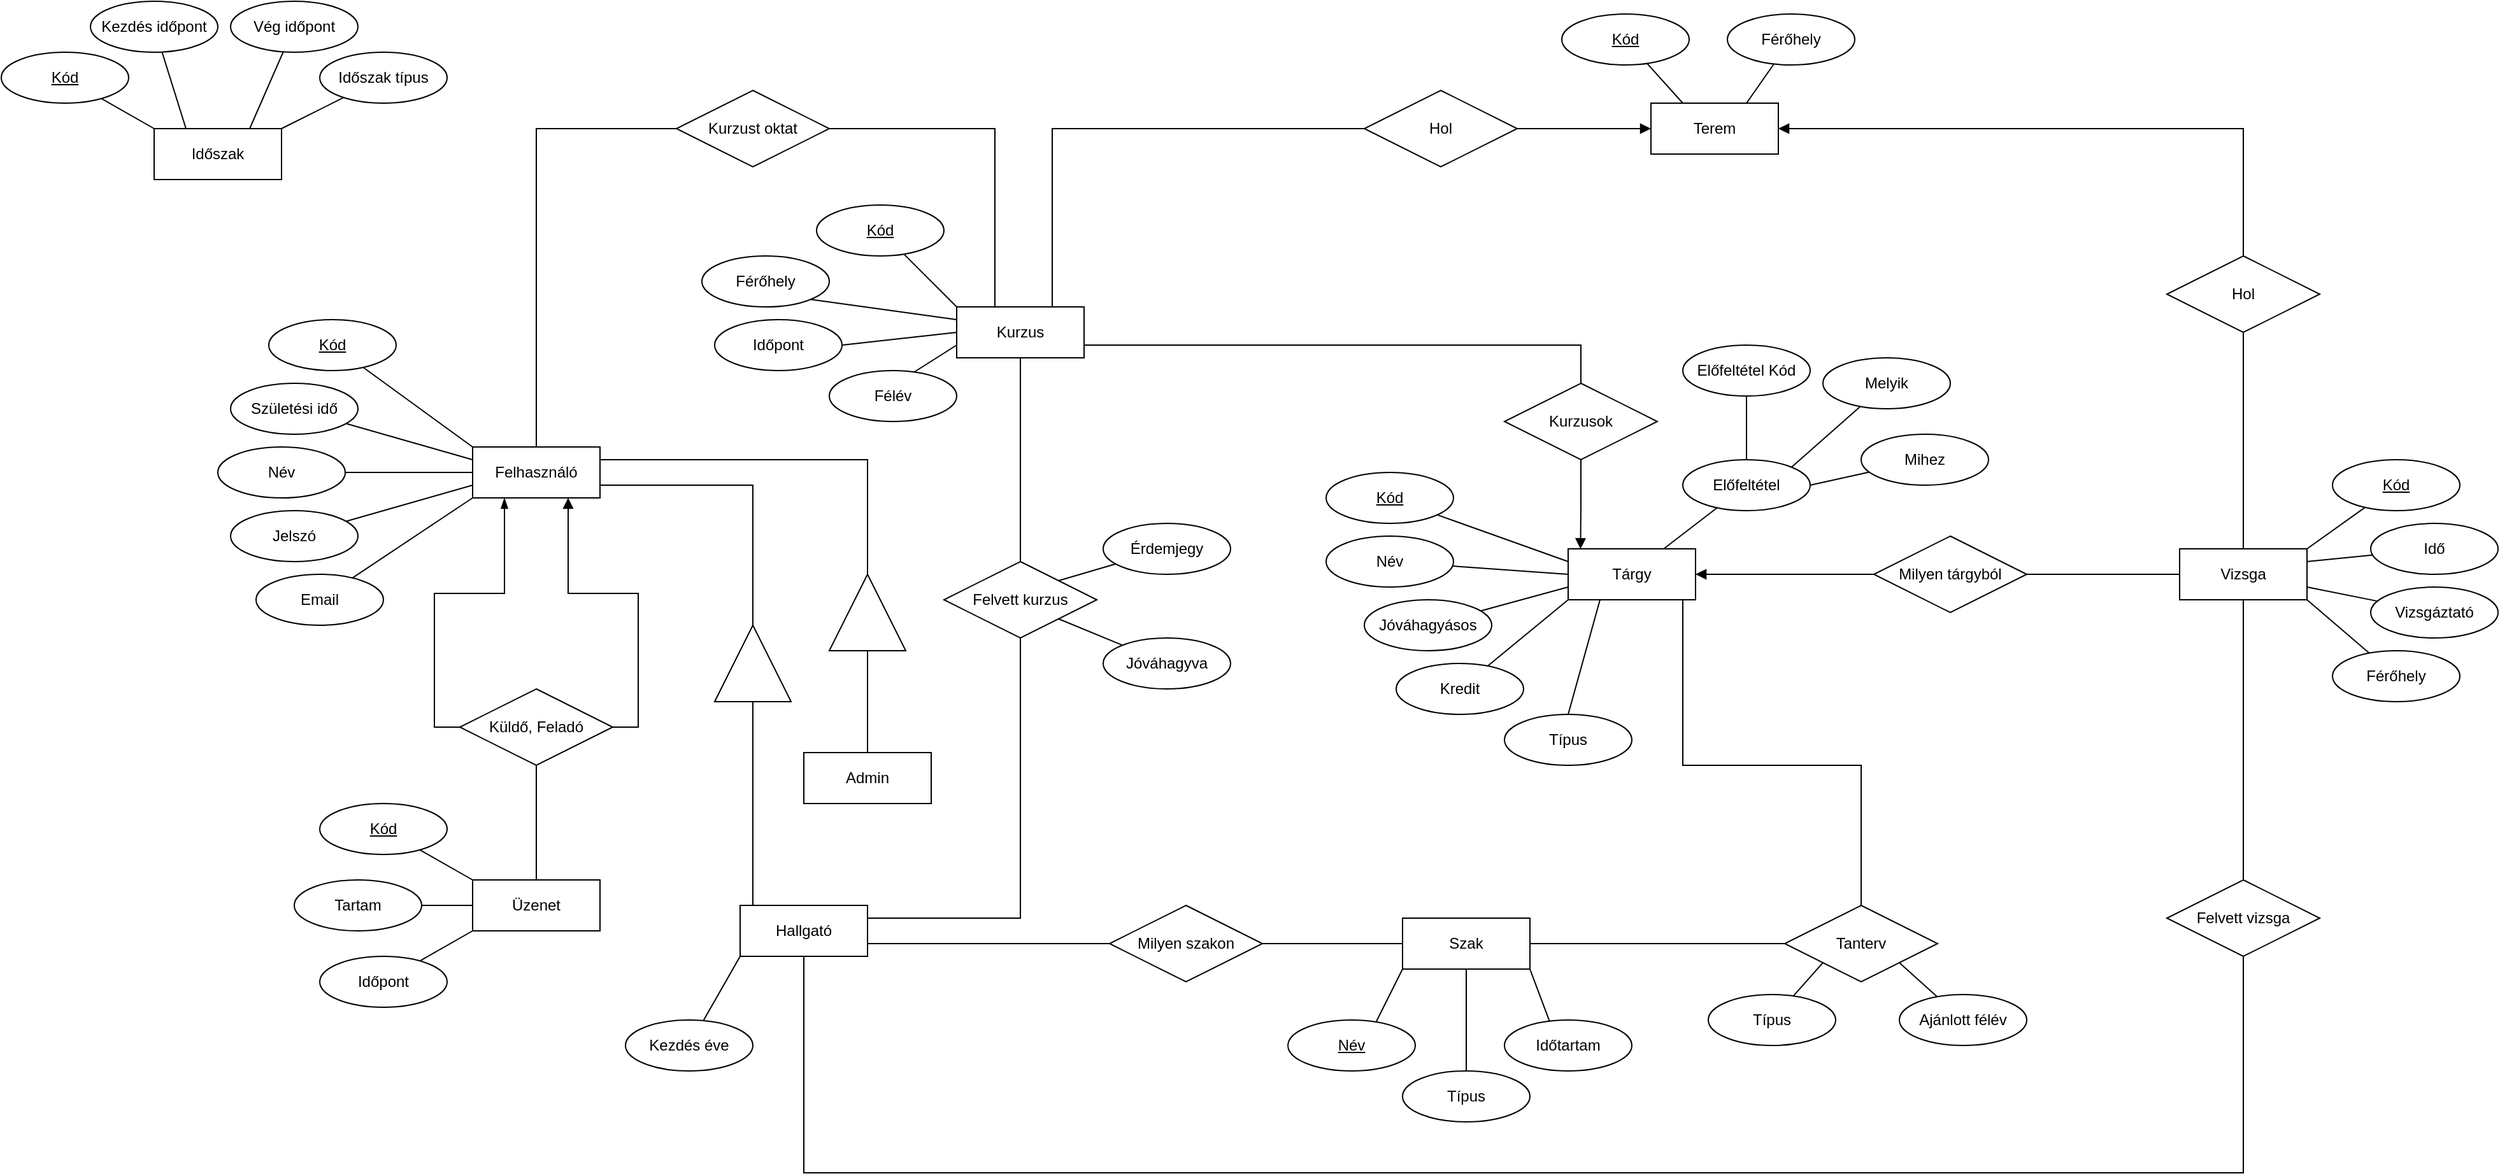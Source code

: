 <mxfile version="24.0.1" type="device">
  <diagram id="R2lEEEUBdFMjLlhIrx00" name="Page-1">
    <mxGraphModel dx="2435" dy="-132" grid="1" gridSize="10" guides="1" tooltips="1" connect="1" arrows="1" fold="1" page="1" pageScale="1" pageWidth="850" pageHeight="1100" math="0" shadow="0" extFonts="Permanent Marker^https://fonts.googleapis.com/css?family=Permanent+Marker">
      <root>
        <mxCell id="0" />
        <mxCell id="1" parent="0" />
        <mxCell id="ymtsDFFoy1cgHrSzAJ-t-155" value="Felhasználó" style="whiteSpace=wrap;html=1;align=center;strokeColor=default;verticalAlign=middle;fontFamily=Helvetica;fontSize=12;fontColor=default;fillColor=default;" parent="1" vertex="1">
          <mxGeometry x="510" y="1540" width="100" height="40" as="geometry" />
        </mxCell>
        <mxCell id="ymtsDFFoy1cgHrSzAJ-t-156" style="rounded=0;orthogonalLoop=1;jettySize=auto;html=1;entryX=0;entryY=0.25;entryDx=0;entryDy=0;fontFamily=Helvetica;fontSize=12;fontColor=default;endArrow=none;endFill=0;" parent="1" source="ymtsDFFoy1cgHrSzAJ-t-157" target="ymtsDFFoy1cgHrSzAJ-t-155" edge="1">
          <mxGeometry relative="1" as="geometry" />
        </mxCell>
        <mxCell id="ymtsDFFoy1cgHrSzAJ-t-157" value="Születési idő" style="ellipse;whiteSpace=wrap;html=1;align=center;strokeColor=default;verticalAlign=middle;fontFamily=Helvetica;fontSize=12;fontColor=default;fillColor=default;" parent="1" vertex="1">
          <mxGeometry x="320" y="1490" width="100" height="40" as="geometry" />
        </mxCell>
        <mxCell id="ymtsDFFoy1cgHrSzAJ-t-162" style="rounded=0;orthogonalLoop=1;jettySize=auto;html=1;entryX=0;entryY=0.5;entryDx=0;entryDy=0;fontFamily=Helvetica;fontSize=12;fontColor=default;endArrow=none;endFill=0;" parent="1" source="ymtsDFFoy1cgHrSzAJ-t-163" target="ymtsDFFoy1cgHrSzAJ-t-155" edge="1">
          <mxGeometry relative="1" as="geometry" />
        </mxCell>
        <mxCell id="ymtsDFFoy1cgHrSzAJ-t-163" value="&lt;div&gt;Név&lt;/div&gt;" style="ellipse;whiteSpace=wrap;html=1;align=center;strokeColor=default;verticalAlign=middle;fontFamily=Helvetica;fontSize=12;fontColor=default;fillColor=default;" parent="1" vertex="1">
          <mxGeometry x="310" y="1540" width="100" height="40" as="geometry" />
        </mxCell>
        <mxCell id="ymtsDFFoy1cgHrSzAJ-t-164" style="rounded=0;orthogonalLoop=1;jettySize=auto;html=1;entryX=0;entryY=0.75;entryDx=0;entryDy=0;fontFamily=Helvetica;fontSize=12;fontColor=default;endArrow=none;endFill=0;" parent="1" source="ymtsDFFoy1cgHrSzAJ-t-165" target="ymtsDFFoy1cgHrSzAJ-t-155" edge="1">
          <mxGeometry relative="1" as="geometry" />
        </mxCell>
        <mxCell id="ymtsDFFoy1cgHrSzAJ-t-165" value="Jelszó" style="ellipse;whiteSpace=wrap;html=1;align=center;strokeColor=default;verticalAlign=middle;fontFamily=Helvetica;fontSize=12;fontColor=default;fillColor=default;" parent="1" vertex="1">
          <mxGeometry x="320" y="1590" width="100" height="40" as="geometry" />
        </mxCell>
        <mxCell id="ymtsDFFoy1cgHrSzAJ-t-166" style="rounded=0;orthogonalLoop=1;jettySize=auto;html=1;entryX=0;entryY=1;entryDx=0;entryDy=0;fontFamily=Helvetica;fontSize=12;fontColor=default;endArrow=none;endFill=0;" parent="1" source="ymtsDFFoy1cgHrSzAJ-t-167" target="ymtsDFFoy1cgHrSzAJ-t-155" edge="1">
          <mxGeometry relative="1" as="geometry" />
        </mxCell>
        <mxCell id="ymtsDFFoy1cgHrSzAJ-t-167" value="Email" style="ellipse;whiteSpace=wrap;html=1;align=center;strokeColor=default;verticalAlign=middle;fontFamily=Helvetica;fontSize=12;fontColor=default;fillColor=default;" parent="1" vertex="1">
          <mxGeometry x="340" y="1640" width="100" height="40" as="geometry" />
        </mxCell>
        <mxCell id="ymtsDFFoy1cgHrSzAJ-t-168" style="rounded=0;orthogonalLoop=1;jettySize=auto;html=1;entryX=0;entryY=0;entryDx=0;entryDy=0;fontFamily=Helvetica;fontSize=12;fontColor=default;endArrow=none;endFill=0;" parent="1" source="ymtsDFFoy1cgHrSzAJ-t-169" target="ymtsDFFoy1cgHrSzAJ-t-155" edge="1">
          <mxGeometry relative="1" as="geometry" />
        </mxCell>
        <mxCell id="ymtsDFFoy1cgHrSzAJ-t-169" value="Kód" style="ellipse;whiteSpace=wrap;html=1;align=center;fontStyle=4;strokeColor=default;verticalAlign=middle;fontFamily=Helvetica;fontSize=12;fontColor=default;fillColor=default;" parent="1" vertex="1">
          <mxGeometry x="350" y="1440" width="100" height="40" as="geometry" />
        </mxCell>
        <mxCell id="ymtsDFFoy1cgHrSzAJ-t-173" style="edgeStyle=orthogonalEdgeStyle;rounded=0;orthogonalLoop=1;jettySize=auto;html=1;entryX=0.5;entryY=1;entryDx=0;entryDy=0;fontFamily=Helvetica;fontSize=12;fontColor=default;exitX=1;exitY=0.25;exitDx=0;exitDy=0;endArrow=none;endFill=0;" parent="1" source="ymtsDFFoy1cgHrSzAJ-t-174" target="yA5O6WEM55twFTHgfPoU-2" edge="1">
          <mxGeometry relative="1" as="geometry">
            <Array as="points">
              <mxPoint x="940" y="1910" />
            </Array>
            <mxPoint x="900" y="1750.0" as="targetPoint" />
          </mxGeometry>
        </mxCell>
        <mxCell id="ymtsDFFoy1cgHrSzAJ-t-174" value="Hallgató" style="whiteSpace=wrap;html=1;align=center;strokeColor=default;verticalAlign=middle;fontFamily=Helvetica;fontSize=12;fontColor=default;fillColor=default;" parent="1" vertex="1">
          <mxGeometry x="720" y="1900" width="100" height="40" as="geometry" />
        </mxCell>
        <mxCell id="ymtsDFFoy1cgHrSzAJ-t-175" style="edgeStyle=orthogonalEdgeStyle;rounded=0;orthogonalLoop=1;jettySize=auto;html=1;fontFamily=Helvetica;fontSize=12;fontColor=default;endArrow=none;endFill=0;entryX=0.25;entryY=0;entryDx=0;entryDy=0;" parent="1" source="ymtsDFFoy1cgHrSzAJ-t-177" target="ymtsDFFoy1cgHrSzAJ-t-174" edge="1">
          <mxGeometry relative="1" as="geometry">
            <Array as="points">
              <mxPoint x="730" y="1900" />
            </Array>
          </mxGeometry>
        </mxCell>
        <mxCell id="ymtsDFFoy1cgHrSzAJ-t-176" style="edgeStyle=orthogonalEdgeStyle;rounded=0;orthogonalLoop=1;jettySize=auto;html=1;entryX=1;entryY=0.75;entryDx=0;entryDy=0;fontFamily=Helvetica;fontSize=12;fontColor=default;endArrow=none;endFill=0;exitX=1;exitY=0.5;exitDx=0;exitDy=0;" parent="1" source="ymtsDFFoy1cgHrSzAJ-t-177" target="ymtsDFFoy1cgHrSzAJ-t-155" edge="1">
          <mxGeometry relative="1" as="geometry">
            <Array as="points">
              <mxPoint x="730" y="1570" />
            </Array>
          </mxGeometry>
        </mxCell>
        <mxCell id="ymtsDFFoy1cgHrSzAJ-t-177" value="" style="triangle;whiteSpace=wrap;html=1;strokeColor=default;align=center;verticalAlign=middle;fontFamily=Helvetica;fontSize=12;fontColor=default;fillColor=default;rotation=-90;" parent="1" vertex="1">
          <mxGeometry x="700" y="1680" width="60" height="60" as="geometry" />
        </mxCell>
        <mxCell id="ymtsDFFoy1cgHrSzAJ-t-178" style="rounded=0;orthogonalLoop=1;jettySize=auto;html=1;entryX=0;entryY=1;entryDx=0;entryDy=0;fontFamily=Helvetica;fontSize=12;fontColor=default;endArrow=none;endFill=0;" parent="1" source="ymtsDFFoy1cgHrSzAJ-t-179" target="ymtsDFFoy1cgHrSzAJ-t-174" edge="1">
          <mxGeometry relative="1" as="geometry" />
        </mxCell>
        <mxCell id="ymtsDFFoy1cgHrSzAJ-t-179" value="Kezdés éve" style="ellipse;whiteSpace=wrap;html=1;align=center;strokeColor=default;verticalAlign=middle;fontFamily=Helvetica;fontSize=12;fontColor=default;fillColor=default;" parent="1" vertex="1">
          <mxGeometry x="630" y="1990" width="100" height="40" as="geometry" />
        </mxCell>
        <mxCell id="ymtsDFFoy1cgHrSzAJ-t-180" style="edgeStyle=orthogonalEdgeStyle;rounded=0;orthogonalLoop=1;jettySize=auto;html=1;entryX=1;entryY=0.5;entryDx=0;entryDy=0;fontFamily=Helvetica;fontSize=12;fontColor=default;endArrow=none;endFill=0;startArrow=none;startFill=0;" parent="1" source="ymtsDFFoy1cgHrSzAJ-t-181" target="ymtsDFFoy1cgHrSzAJ-t-183" edge="1">
          <mxGeometry relative="1" as="geometry" />
        </mxCell>
        <mxCell id="ymtsDFFoy1cgHrSzAJ-t-181" value="Szak" style="whiteSpace=wrap;html=1;align=center;strokeColor=default;verticalAlign=middle;fontFamily=Helvetica;fontSize=12;fontColor=default;fillColor=default;" parent="1" vertex="1">
          <mxGeometry x="1240" y="1910" width="100" height="40" as="geometry" />
        </mxCell>
        <mxCell id="ymtsDFFoy1cgHrSzAJ-t-182" style="edgeStyle=orthogonalEdgeStyle;rounded=0;orthogonalLoop=1;jettySize=auto;html=1;entryX=1;entryY=0.5;entryDx=0;entryDy=0;fontFamily=Helvetica;fontSize=12;fontColor=default;endArrow=none;endFill=0;" parent="1" source="ymtsDFFoy1cgHrSzAJ-t-183" edge="1">
          <mxGeometry relative="1" as="geometry">
            <mxPoint x="820" y="1930" as="targetPoint" />
          </mxGeometry>
        </mxCell>
        <mxCell id="ymtsDFFoy1cgHrSzAJ-t-183" value="Milyen szakon" style="shape=rhombus;perimeter=rhombusPerimeter;whiteSpace=wrap;html=1;align=center;strokeColor=default;verticalAlign=middle;fontFamily=Helvetica;fontSize=12;fontColor=default;fillColor=default;" parent="1" vertex="1">
          <mxGeometry x="1010" y="1900" width="120" height="60" as="geometry" />
        </mxCell>
        <mxCell id="ymtsDFFoy1cgHrSzAJ-t-184" style="rounded=0;orthogonalLoop=1;jettySize=auto;html=1;entryX=0;entryY=1;entryDx=0;entryDy=0;fontFamily=Helvetica;fontSize=12;fontColor=default;exitX=0.5;exitY=1;exitDx=0;exitDy=0;endArrow=none;endFill=0;" parent="1" source="ymtsDFFoy1cgHrSzAJ-t-189" target="ymtsDFFoy1cgHrSzAJ-t-181" edge="1">
          <mxGeometry relative="1" as="geometry">
            <mxPoint x="1110" y="1970" as="sourcePoint" />
          </mxGeometry>
        </mxCell>
        <mxCell id="ymtsDFFoy1cgHrSzAJ-t-185" style="rounded=0;orthogonalLoop=1;jettySize=auto;html=1;fontFamily=Helvetica;fontSize=12;fontColor=default;endArrow=none;endFill=0;entryX=0.5;entryY=1;entryDx=0;entryDy=0;" parent="1" source="ymtsDFFoy1cgHrSzAJ-t-186" target="ymtsDFFoy1cgHrSzAJ-t-181" edge="1">
          <mxGeometry relative="1" as="geometry">
            <mxPoint x="1200" y="1960" as="targetPoint" />
          </mxGeometry>
        </mxCell>
        <mxCell id="ymtsDFFoy1cgHrSzAJ-t-186" value="Típus" style="ellipse;whiteSpace=wrap;html=1;align=center;strokeColor=default;verticalAlign=middle;fontFamily=Helvetica;fontSize=12;fontColor=default;fillColor=default;" parent="1" vertex="1">
          <mxGeometry x="1240" y="2030" width="100" height="40" as="geometry" />
        </mxCell>
        <mxCell id="ymtsDFFoy1cgHrSzAJ-t-187" style="rounded=0;orthogonalLoop=1;jettySize=auto;html=1;entryX=1;entryY=1;entryDx=0;entryDy=0;fontFamily=Helvetica;fontSize=12;fontColor=default;endArrow=none;endFill=0;exitX=0.5;exitY=1;exitDx=0;exitDy=0;" parent="1" source="ymtsDFFoy1cgHrSzAJ-t-188" target="ymtsDFFoy1cgHrSzAJ-t-181" edge="1">
          <mxGeometry relative="1" as="geometry" />
        </mxCell>
        <mxCell id="ymtsDFFoy1cgHrSzAJ-t-188" value="Időtartam" style="ellipse;whiteSpace=wrap;html=1;align=center;strokeColor=default;verticalAlign=middle;fontFamily=Helvetica;fontSize=12;fontColor=default;fillColor=default;" parent="1" vertex="1">
          <mxGeometry x="1320" y="1990" width="100" height="40" as="geometry" />
        </mxCell>
        <mxCell id="ymtsDFFoy1cgHrSzAJ-t-189" value="Név" style="ellipse;whiteSpace=wrap;html=1;align=center;fontStyle=4;strokeColor=default;verticalAlign=middle;fontFamily=Helvetica;fontSize=12;fontColor=default;fillColor=default;" parent="1" vertex="1">
          <mxGeometry x="1150" y="1990" width="100" height="40" as="geometry" />
        </mxCell>
        <mxCell id="ymtsDFFoy1cgHrSzAJ-t-190" style="edgeStyle=orthogonalEdgeStyle;rounded=0;orthogonalLoop=1;jettySize=auto;html=1;fontFamily=Helvetica;fontSize=12;fontColor=default;endArrow=none;endFill=0;entryX=1;entryY=0.5;entryDx=0;entryDy=0;exitX=0;exitY=0.5;exitDx=0;exitDy=0;" parent="1" source="yA5O6WEM55twFTHgfPoU-16" target="ymtsDFFoy1cgHrSzAJ-t-181" edge="1">
          <mxGeometry relative="1" as="geometry">
            <mxPoint x="1355" y="1920" as="sourcePoint" />
            <mxPoint x="1180" y="1960" as="targetPoint" />
            <Array as="points" />
          </mxGeometry>
        </mxCell>
        <mxCell id="ymtsDFFoy1cgHrSzAJ-t-193" style="rounded=0;orthogonalLoop=1;jettySize=auto;html=1;entryX=1;entryY=1;entryDx=0;entryDy=0;fontFamily=Helvetica;fontSize=12;fontColor=default;endArrow=none;endFill=0;" parent="1" source="ymtsDFFoy1cgHrSzAJ-t-194" target="yA5O6WEM55twFTHgfPoU-16" edge="1">
          <mxGeometry relative="1" as="geometry">
            <mxPoint x="1635" y="1940" as="targetPoint" />
          </mxGeometry>
        </mxCell>
        <mxCell id="ymtsDFFoy1cgHrSzAJ-t-194" value="Ajánlott félév" style="ellipse;whiteSpace=wrap;html=1;align=center;strokeColor=default;verticalAlign=middle;fontFamily=Helvetica;fontSize=12;fontColor=default;fillColor=default;" parent="1" vertex="1">
          <mxGeometry x="1630" y="1970" width="100" height="40" as="geometry" />
        </mxCell>
        <mxCell id="ymtsDFFoy1cgHrSzAJ-t-196" style="rounded=0;orthogonalLoop=1;jettySize=auto;html=1;entryX=0;entryY=1;entryDx=0;entryDy=0;fontFamily=Helvetica;fontSize=12;fontColor=default;endArrow=none;endFill=0;" parent="1" source="ymtsDFFoy1cgHrSzAJ-t-197" target="yA5O6WEM55twFTHgfPoU-16" edge="1">
          <mxGeometry relative="1" as="geometry">
            <mxPoint x="1585" y="1940" as="targetPoint" />
          </mxGeometry>
        </mxCell>
        <mxCell id="ymtsDFFoy1cgHrSzAJ-t-197" value="Típus" style="ellipse;whiteSpace=wrap;html=1;align=center;strokeColor=default;verticalAlign=middle;fontFamily=Helvetica;fontSize=12;fontColor=default;fillColor=default;" parent="1" vertex="1">
          <mxGeometry x="1480" y="1970" width="100" height="40" as="geometry" />
        </mxCell>
        <mxCell id="ymtsDFFoy1cgHrSzAJ-t-198" style="rounded=0;orthogonalLoop=1;jettySize=auto;html=1;entryX=0.5;entryY=0;entryDx=0;entryDy=0;fontFamily=Helvetica;fontSize=12;fontColor=default;edgeStyle=orthogonalEdgeStyle;endArrow=none;endFill=0;" parent="1" target="yA5O6WEM55twFTHgfPoU-16" edge="1">
          <mxGeometry relative="1" as="geometry">
            <mxPoint x="1440" y="1660" as="sourcePoint" />
            <mxPoint x="1550" y="1790" as="targetPoint" />
            <Array as="points">
              <mxPoint x="1460" y="1660" />
              <mxPoint x="1460" y="1790" />
              <mxPoint x="1600" y="1790" />
            </Array>
          </mxGeometry>
        </mxCell>
        <mxCell id="ymtsDFFoy1cgHrSzAJ-t-199" value="Tárgy" style="whiteSpace=wrap;html=1;align=center;strokeColor=default;verticalAlign=middle;fontFamily=Helvetica;fontSize=12;fontColor=default;fillColor=default;" parent="1" vertex="1">
          <mxGeometry x="1370" y="1620" width="100" height="40" as="geometry" />
        </mxCell>
        <mxCell id="ymtsDFFoy1cgHrSzAJ-t-200" style="rounded=0;orthogonalLoop=1;jettySize=auto;html=1;entryX=0;entryY=0.25;entryDx=0;entryDy=0;fontFamily=Helvetica;fontSize=12;fontColor=default;endArrow=none;endFill=0;" parent="1" source="ymtsDFFoy1cgHrSzAJ-t-201" target="ymtsDFFoy1cgHrSzAJ-t-199" edge="1">
          <mxGeometry relative="1" as="geometry" />
        </mxCell>
        <mxCell id="ymtsDFFoy1cgHrSzAJ-t-201" value="Kód" style="ellipse;whiteSpace=wrap;html=1;align=center;fontStyle=4;strokeColor=default;verticalAlign=middle;fontFamily=Helvetica;fontSize=12;fontColor=default;fillColor=default;" parent="1" vertex="1">
          <mxGeometry x="1180" y="1560" width="100" height="40" as="geometry" />
        </mxCell>
        <mxCell id="ymtsDFFoy1cgHrSzAJ-t-202" style="rounded=0;orthogonalLoop=1;jettySize=auto;html=1;entryX=0;entryY=0.5;entryDx=0;entryDy=0;fontFamily=Helvetica;fontSize=12;fontColor=default;endArrow=none;endFill=0;" parent="1" source="ymtsDFFoy1cgHrSzAJ-t-203" target="ymtsDFFoy1cgHrSzAJ-t-199" edge="1">
          <mxGeometry relative="1" as="geometry" />
        </mxCell>
        <mxCell id="ymtsDFFoy1cgHrSzAJ-t-203" value="Név" style="ellipse;whiteSpace=wrap;html=1;align=center;strokeColor=default;verticalAlign=middle;fontFamily=Helvetica;fontSize=12;fontColor=default;fillColor=default;" parent="1" vertex="1">
          <mxGeometry x="1180" y="1610" width="100" height="40" as="geometry" />
        </mxCell>
        <mxCell id="ymtsDFFoy1cgHrSzAJ-t-204" style="rounded=0;orthogonalLoop=1;jettySize=auto;html=1;entryX=0;entryY=0.75;entryDx=0;entryDy=0;fontFamily=Helvetica;fontSize=12;fontColor=default;endArrow=none;endFill=0;" parent="1" source="ymtsDFFoy1cgHrSzAJ-t-205" target="ymtsDFFoy1cgHrSzAJ-t-199" edge="1">
          <mxGeometry relative="1" as="geometry" />
        </mxCell>
        <mxCell id="ymtsDFFoy1cgHrSzAJ-t-205" value="Jóváhagyásos" style="ellipse;whiteSpace=wrap;html=1;align=center;strokeColor=default;verticalAlign=middle;fontFamily=Helvetica;fontSize=12;fontColor=default;fillColor=default;" parent="1" vertex="1">
          <mxGeometry x="1210" y="1660" width="100" height="40" as="geometry" />
        </mxCell>
        <mxCell id="ymtsDFFoy1cgHrSzAJ-t-206" style="rounded=0;orthogonalLoop=1;jettySize=auto;html=1;entryX=0;entryY=1;entryDx=0;entryDy=0;fontFamily=Helvetica;fontSize=12;fontColor=default;endArrow=none;endFill=0;" parent="1" source="ymtsDFFoy1cgHrSzAJ-t-207" target="ymtsDFFoy1cgHrSzAJ-t-199" edge="1">
          <mxGeometry relative="1" as="geometry" />
        </mxCell>
        <mxCell id="ymtsDFFoy1cgHrSzAJ-t-207" value="Kredit" style="ellipse;whiteSpace=wrap;html=1;align=center;strokeColor=default;verticalAlign=middle;fontFamily=Helvetica;fontSize=12;fontColor=default;fillColor=default;" parent="1" vertex="1">
          <mxGeometry x="1235" y="1710" width="100" height="40" as="geometry" />
        </mxCell>
        <mxCell id="ymtsDFFoy1cgHrSzAJ-t-208" style="rounded=0;orthogonalLoop=1;jettySize=auto;html=1;entryX=0.25;entryY=1;entryDx=0;entryDy=0;fontFamily=Helvetica;fontSize=12;fontColor=default;endArrow=none;endFill=0;exitX=0.5;exitY=0;exitDx=0;exitDy=0;" parent="1" source="ymtsDFFoy1cgHrSzAJ-t-209" target="ymtsDFFoy1cgHrSzAJ-t-199" edge="1">
          <mxGeometry relative="1" as="geometry" />
        </mxCell>
        <mxCell id="ymtsDFFoy1cgHrSzAJ-t-209" value="Típus" style="ellipse;whiteSpace=wrap;html=1;align=center;strokeColor=default;verticalAlign=middle;fontFamily=Helvetica;fontSize=12;fontColor=default;fillColor=default;" parent="1" vertex="1">
          <mxGeometry x="1320" y="1750" width="100" height="40" as="geometry" />
        </mxCell>
        <mxCell id="ymtsDFFoy1cgHrSzAJ-t-212" value="Kurzus" style="whiteSpace=wrap;html=1;align=center;strokeColor=default;verticalAlign=middle;fontFamily=Helvetica;fontSize=12;fontColor=default;fillColor=default;" parent="1" vertex="1">
          <mxGeometry x="890" y="1430" width="100" height="40" as="geometry" />
        </mxCell>
        <mxCell id="ymtsDFFoy1cgHrSzAJ-t-213" style="rounded=0;orthogonalLoop=1;jettySize=auto;html=1;entryX=0;entryY=0;entryDx=0;entryDy=0;fontFamily=Helvetica;fontSize=12;fontColor=default;endArrow=none;endFill=0;" parent="1" source="ymtsDFFoy1cgHrSzAJ-t-214" target="ymtsDFFoy1cgHrSzAJ-t-212" edge="1">
          <mxGeometry relative="1" as="geometry" />
        </mxCell>
        <mxCell id="ymtsDFFoy1cgHrSzAJ-t-214" value="Kód" style="ellipse;whiteSpace=wrap;html=1;align=center;fontStyle=4;strokeColor=default;verticalAlign=middle;fontFamily=Helvetica;fontSize=12;fontColor=default;fillColor=default;flipV=1;flipH=0;" parent="1" vertex="1">
          <mxGeometry x="780" y="1350" width="100" height="40" as="geometry" />
        </mxCell>
        <mxCell id="ymtsDFFoy1cgHrSzAJ-t-215" style="rounded=0;orthogonalLoop=1;jettySize=auto;html=1;entryX=0;entryY=0.25;entryDx=0;entryDy=0;fontFamily=Helvetica;fontSize=12;fontColor=default;endArrow=none;endFill=0;exitX=1;exitY=1;exitDx=0;exitDy=0;" parent="1" source="ymtsDFFoy1cgHrSzAJ-t-216" target="ymtsDFFoy1cgHrSzAJ-t-212" edge="1">
          <mxGeometry relative="1" as="geometry" />
        </mxCell>
        <mxCell id="ymtsDFFoy1cgHrSzAJ-t-216" value="Férőhely" style="ellipse;whiteSpace=wrap;html=1;align=center;strokeColor=default;verticalAlign=middle;fontFamily=Helvetica;fontSize=12;fontColor=default;fillColor=default;flipV=1;flipH=0;" parent="1" vertex="1">
          <mxGeometry x="690" y="1390" width="100" height="40" as="geometry" />
        </mxCell>
        <mxCell id="ymtsDFFoy1cgHrSzAJ-t-217" style="rounded=0;orthogonalLoop=1;jettySize=auto;html=1;fontFamily=Helvetica;fontSize=12;fontColor=default;endArrow=none;endFill=0;entryX=0;entryY=0.5;entryDx=0;entryDy=0;" parent="1" source="ymtsDFFoy1cgHrSzAJ-t-218" target="ymtsDFFoy1cgHrSzAJ-t-212" edge="1">
          <mxGeometry relative="1" as="geometry">
            <mxPoint x="1080" y="1470" as="targetPoint" />
          </mxGeometry>
        </mxCell>
        <mxCell id="ymtsDFFoy1cgHrSzAJ-t-218" value="Időpont" style="ellipse;whiteSpace=wrap;html=1;align=center;strokeColor=default;verticalAlign=middle;fontFamily=Helvetica;fontSize=12;fontColor=default;fillColor=default;snapToPoint=1;flipV=1;flipH=0;" parent="1" vertex="1">
          <mxGeometry x="700" y="1440" width="100" height="40" as="geometry" />
        </mxCell>
        <mxCell id="ymtsDFFoy1cgHrSzAJ-t-219" style="rounded=0;orthogonalLoop=1;jettySize=auto;html=1;entryX=0;entryY=0.75;entryDx=0;entryDy=0;fontFamily=Helvetica;fontSize=12;fontColor=default;endArrow=none;endFill=0;exitX=0;exitY=1;exitDx=0;exitDy=0;" parent="1" source="ymtsDFFoy1cgHrSzAJ-t-220" target="ymtsDFFoy1cgHrSzAJ-t-212" edge="1">
          <mxGeometry relative="1" as="geometry" />
        </mxCell>
        <mxCell id="ymtsDFFoy1cgHrSzAJ-t-220" value="&lt;div&gt;Félév&lt;/div&gt;" style="ellipse;whiteSpace=wrap;html=1;align=center;strokeColor=default;verticalAlign=middle;fontFamily=Helvetica;fontSize=12;fontColor=default;fillColor=default;flipV=1;flipH=0;" parent="1" vertex="1">
          <mxGeometry x="790" y="1480" width="100" height="40" as="geometry" />
        </mxCell>
        <mxCell id="ymtsDFFoy1cgHrSzAJ-t-223" value="Terem" style="whiteSpace=wrap;html=1;align=center;strokeColor=default;verticalAlign=middle;fontFamily=Helvetica;fontSize=12;fontColor=default;fillColor=default;" parent="1" vertex="1">
          <mxGeometry x="1435" y="1270" width="100" height="40" as="geometry" />
        </mxCell>
        <mxCell id="ymtsDFFoy1cgHrSzAJ-t-224" style="rounded=0;orthogonalLoop=1;jettySize=auto;html=1;entryX=0.25;entryY=0;entryDx=0;entryDy=0;fontFamily=Helvetica;fontSize=12;fontColor=default;endArrow=none;endFill=0;" parent="1" source="ymtsDFFoy1cgHrSzAJ-t-225" target="ymtsDFFoy1cgHrSzAJ-t-223" edge="1">
          <mxGeometry relative="1" as="geometry" />
        </mxCell>
        <mxCell id="ymtsDFFoy1cgHrSzAJ-t-225" value="Kód" style="ellipse;whiteSpace=wrap;html=1;align=center;fontStyle=4;strokeColor=default;verticalAlign=middle;fontFamily=Helvetica;fontSize=12;fontColor=default;fillColor=default;" parent="1" vertex="1">
          <mxGeometry x="1365" y="1200" width="100" height="40" as="geometry" />
        </mxCell>
        <mxCell id="ymtsDFFoy1cgHrSzAJ-t-226" style="rounded=0;orthogonalLoop=1;jettySize=auto;html=1;entryX=0.75;entryY=0;entryDx=0;entryDy=0;fontFamily=Helvetica;fontSize=12;fontColor=default;endArrow=none;endFill=0;" parent="1" source="ymtsDFFoy1cgHrSzAJ-t-227" target="ymtsDFFoy1cgHrSzAJ-t-223" edge="1">
          <mxGeometry relative="1" as="geometry" />
        </mxCell>
        <mxCell id="ymtsDFFoy1cgHrSzAJ-t-227" value="Férőhely" style="ellipse;whiteSpace=wrap;html=1;align=center;strokeColor=default;verticalAlign=middle;fontFamily=Helvetica;fontSize=12;fontColor=default;fillColor=default;" parent="1" vertex="1">
          <mxGeometry x="1495" y="1200" width="100" height="40" as="geometry" />
        </mxCell>
        <mxCell id="ymtsDFFoy1cgHrSzAJ-t-228" style="edgeStyle=orthogonalEdgeStyle;rounded=0;orthogonalLoop=1;jettySize=auto;html=1;entryX=1;entryY=0.5;entryDx=0;entryDy=0;fontFamily=Helvetica;fontSize=12;fontColor=default;endArrow=none;endFill=0;exitX=0.5;exitY=0;exitDx=0;exitDy=0;" parent="1" source="ymtsDFFoy1cgHrSzAJ-t-230" target="ymtsDFFoy1cgHrSzAJ-t-212" edge="1">
          <mxGeometry relative="1" as="geometry">
            <Array as="points">
              <mxPoint x="1380" y="1460" />
              <mxPoint x="990" y="1460" />
            </Array>
          </mxGeometry>
        </mxCell>
        <mxCell id="ymtsDFFoy1cgHrSzAJ-t-229" style="edgeStyle=orthogonalEdgeStyle;rounded=0;orthogonalLoop=1;jettySize=auto;html=1;entryX=0.097;entryY=0.004;entryDx=0;entryDy=0;fontFamily=Helvetica;fontSize=12;fontColor=default;endArrow=block;endFill=1;entryPerimeter=0;" parent="1" source="ymtsDFFoy1cgHrSzAJ-t-230" target="ymtsDFFoy1cgHrSzAJ-t-199" edge="1">
          <mxGeometry relative="1" as="geometry" />
        </mxCell>
        <mxCell id="ymtsDFFoy1cgHrSzAJ-t-230" value="Kurzusok" style="shape=rhombus;perimeter=rhombusPerimeter;whiteSpace=wrap;html=1;align=center;strokeColor=default;verticalAlign=middle;fontFamily=Helvetica;fontSize=12;fontColor=default;fillColor=default;" parent="1" vertex="1">
          <mxGeometry x="1320" y="1490" width="120" height="60" as="geometry" />
        </mxCell>
        <mxCell id="ymtsDFFoy1cgHrSzAJ-t-231" style="edgeStyle=orthogonalEdgeStyle;rounded=0;orthogonalLoop=1;jettySize=auto;html=1;entryX=0;entryY=0.5;entryDx=0;entryDy=0;fontFamily=Helvetica;fontSize=12;fontColor=default;endArrow=block;endFill=1;" parent="1" source="ymtsDFFoy1cgHrSzAJ-t-233" target="ymtsDFFoy1cgHrSzAJ-t-223" edge="1">
          <mxGeometry relative="1" as="geometry" />
        </mxCell>
        <mxCell id="ymtsDFFoy1cgHrSzAJ-t-232" style="edgeStyle=orthogonalEdgeStyle;rounded=0;orthogonalLoop=1;jettySize=auto;html=1;entryX=0.75;entryY=0;entryDx=0;entryDy=0;fontFamily=Helvetica;fontSize=12;fontColor=default;endArrow=none;endFill=0;" parent="1" source="ymtsDFFoy1cgHrSzAJ-t-233" target="ymtsDFFoy1cgHrSzAJ-t-212" edge="1">
          <mxGeometry relative="1" as="geometry" />
        </mxCell>
        <mxCell id="ymtsDFFoy1cgHrSzAJ-t-233" value="Hol" style="shape=rhombus;perimeter=rhombusPerimeter;whiteSpace=wrap;html=1;align=center;strokeColor=default;verticalAlign=middle;fontFamily=Helvetica;fontSize=12;fontColor=default;fillColor=default;" parent="1" vertex="1">
          <mxGeometry x="1210" y="1260" width="120" height="60" as="geometry" />
        </mxCell>
        <mxCell id="ymtsDFFoy1cgHrSzAJ-t-234" style="edgeStyle=orthogonalEdgeStyle;rounded=0;orthogonalLoop=1;jettySize=auto;html=1;entryX=0.5;entryY=0;entryDx=0;entryDy=0;fontFamily=Helvetica;fontSize=12;fontColor=default;endArrow=none;endFill=0;exitX=1;exitY=0.5;exitDx=0;exitDy=0;" parent="1" source="yA5O6WEM55twFTHgfPoU-1" target="ymtsDFFoy1cgHrSzAJ-t-212" edge="1">
          <mxGeometry relative="1" as="geometry">
            <mxPoint x="1085" y="1300" as="sourcePoint" />
            <Array as="points">
              <mxPoint x="920" y="1290" />
              <mxPoint x="920" y="1430" />
            </Array>
          </mxGeometry>
        </mxCell>
        <mxCell id="ymtsDFFoy1cgHrSzAJ-t-239" style="edgeStyle=orthogonalEdgeStyle;rounded=0;orthogonalLoop=1;jettySize=auto;html=1;entryX=0.5;entryY=0;entryDx=0;entryDy=0;fontFamily=Helvetica;fontSize=12;fontColor=default;exitX=0;exitY=0.5;exitDx=0;exitDy=0;endArrow=none;endFill=0;" parent="1" source="yA5O6WEM55twFTHgfPoU-1" target="ymtsDFFoy1cgHrSzAJ-t-155" edge="1">
          <mxGeometry relative="1" as="geometry">
            <Array as="points">
              <mxPoint x="560" y="1290" />
            </Array>
            <mxPoint x="750" y="1370" as="sourcePoint" />
          </mxGeometry>
        </mxCell>
        <mxCell id="ymtsDFFoy1cgHrSzAJ-t-264" style="edgeStyle=orthogonalEdgeStyle;rounded=0;orthogonalLoop=1;jettySize=auto;html=1;entryX=0.5;entryY=1;entryDx=0;entryDy=0;fontFamily=Helvetica;fontSize=12;fontColor=default;endArrow=none;endFill=0;exitX=0.5;exitY=0;exitDx=0;exitDy=0;" parent="1" source="yA5O6WEM55twFTHgfPoU-2" target="ymtsDFFoy1cgHrSzAJ-t-212" edge="1">
          <mxGeometry relative="1" as="geometry">
            <mxPoint x="1080" y="1510" as="sourcePoint" />
          </mxGeometry>
        </mxCell>
        <mxCell id="yA5O6WEM55twFTHgfPoU-4" style="rounded=0;orthogonalLoop=1;jettySize=auto;html=1;entryX=1;entryY=0;entryDx=0;entryDy=0;endArrow=none;endFill=0;" parent="1" source="ymtsDFFoy1cgHrSzAJ-t-248" target="yA5O6WEM55twFTHgfPoU-2" edge="1">
          <mxGeometry relative="1" as="geometry" />
        </mxCell>
        <mxCell id="ymtsDFFoy1cgHrSzAJ-t-248" value="Érdemjegy" style="ellipse;whiteSpace=wrap;html=1;align=center;strokeColor=default;verticalAlign=middle;fontFamily=Helvetica;fontSize=12;fontColor=default;fillColor=default;" parent="1" vertex="1">
          <mxGeometry x="1005" y="1600" width="100" height="40" as="geometry" />
        </mxCell>
        <mxCell id="ymtsDFFoy1cgHrSzAJ-t-249" value="Időszak" style="whiteSpace=wrap;html=1;align=center;strokeColor=default;verticalAlign=middle;fontFamily=Helvetica;fontSize=12;fontColor=default;fillColor=default;" parent="1" vertex="1">
          <mxGeometry x="260" y="1290" width="100" height="40" as="geometry" />
        </mxCell>
        <mxCell id="ymtsDFFoy1cgHrSzAJ-t-250" style="rounded=0;orthogonalLoop=1;jettySize=auto;html=1;entryX=0;entryY=0;entryDx=0;entryDy=0;fontFamily=Helvetica;fontSize=12;fontColor=default;endArrow=none;endFill=0;" parent="1" source="ymtsDFFoy1cgHrSzAJ-t-251" target="ymtsDFFoy1cgHrSzAJ-t-249" edge="1">
          <mxGeometry relative="1" as="geometry" />
        </mxCell>
        <mxCell id="ymtsDFFoy1cgHrSzAJ-t-251" value="Kód" style="ellipse;whiteSpace=wrap;html=1;align=center;fontStyle=4;strokeColor=default;verticalAlign=middle;fontFamily=Helvetica;fontSize=12;fontColor=default;fillColor=default;" parent="1" vertex="1">
          <mxGeometry x="140" y="1230" width="100" height="40" as="geometry" />
        </mxCell>
        <mxCell id="ymtsDFFoy1cgHrSzAJ-t-252" style="rounded=0;orthogonalLoop=1;jettySize=auto;html=1;entryX=0.25;entryY=0;entryDx=0;entryDy=0;fontFamily=Helvetica;fontSize=12;fontColor=default;endArrow=none;endFill=0;" parent="1" source="ymtsDFFoy1cgHrSzAJ-t-253" target="ymtsDFFoy1cgHrSzAJ-t-249" edge="1">
          <mxGeometry relative="1" as="geometry" />
        </mxCell>
        <mxCell id="ymtsDFFoy1cgHrSzAJ-t-253" value="&lt;div&gt;Kezdés időpont&lt;/div&gt;" style="ellipse;whiteSpace=wrap;html=1;align=center;strokeColor=default;verticalAlign=middle;fontFamily=Helvetica;fontSize=12;fontColor=default;fillColor=default;" parent="1" vertex="1">
          <mxGeometry x="210" y="1190" width="100" height="40" as="geometry" />
        </mxCell>
        <mxCell id="ymtsDFFoy1cgHrSzAJ-t-254" style="rounded=0;orthogonalLoop=1;jettySize=auto;html=1;entryX=0.75;entryY=0;entryDx=0;entryDy=0;fontFamily=Helvetica;fontSize=12;fontColor=default;endArrow=none;endFill=0;" parent="1" source="ymtsDFFoy1cgHrSzAJ-t-255" target="ymtsDFFoy1cgHrSzAJ-t-249" edge="1">
          <mxGeometry relative="1" as="geometry" />
        </mxCell>
        <mxCell id="ymtsDFFoy1cgHrSzAJ-t-255" value="&lt;div&gt;Vég időpont&lt;/div&gt;" style="ellipse;whiteSpace=wrap;html=1;align=center;strokeColor=default;verticalAlign=middle;fontFamily=Helvetica;fontSize=12;fontColor=default;fillColor=default;" parent="1" vertex="1">
          <mxGeometry x="320" y="1190" width="100" height="40" as="geometry" />
        </mxCell>
        <mxCell id="yA5O6WEM55twFTHgfPoU-12" style="rounded=0;orthogonalLoop=1;jettySize=auto;html=1;entryX=1;entryY=0;entryDx=0;entryDy=0;endArrow=none;endFill=0;" parent="1" source="ymtsDFFoy1cgHrSzAJ-t-262" target="ymtsDFFoy1cgHrSzAJ-t-249" edge="1">
          <mxGeometry relative="1" as="geometry" />
        </mxCell>
        <mxCell id="ymtsDFFoy1cgHrSzAJ-t-262" value="Időszak típus" style="ellipse;whiteSpace=wrap;html=1;align=center;strokeColor=default;verticalAlign=middle;fontFamily=Helvetica;fontSize=12;fontColor=default;fillColor=default;" parent="1" vertex="1">
          <mxGeometry x="390" y="1230" width="100" height="40" as="geometry" />
        </mxCell>
        <mxCell id="ymtsDFFoy1cgHrSzAJ-t-282" value="Vizsga" style="whiteSpace=wrap;html=1;align=center;strokeColor=default;verticalAlign=middle;fontFamily=Helvetica;fontSize=12;fontColor=default;fillColor=default;" parent="1" vertex="1">
          <mxGeometry x="1850" y="1620" width="100" height="40" as="geometry" />
        </mxCell>
        <mxCell id="ymtsDFFoy1cgHrSzAJ-t-284" style="edgeStyle=orthogonalEdgeStyle;rounded=0;orthogonalLoop=1;jettySize=auto;html=1;fontFamily=Helvetica;fontSize=12;fontColor=default;endArrow=block;endFill=1;entryX=1;entryY=0.5;entryDx=0;entryDy=0;exitX=0;exitY=0.5;exitDx=0;exitDy=0;" parent="1" source="ymtsDFFoy1cgHrSzAJ-t-283" target="ymtsDFFoy1cgHrSzAJ-t-199" edge="1">
          <mxGeometry relative="1" as="geometry">
            <mxPoint x="1500" y="1700" as="targetPoint" />
            <Array as="points">
              <mxPoint x="1540" y="1640" />
              <mxPoint x="1540" y="1640" />
            </Array>
          </mxGeometry>
        </mxCell>
        <mxCell id="ymtsDFFoy1cgHrSzAJ-t-285" style="edgeStyle=orthogonalEdgeStyle;rounded=0;orthogonalLoop=1;jettySize=auto;html=1;entryX=0;entryY=0.5;entryDx=0;entryDy=0;fontFamily=Helvetica;fontSize=12;fontColor=default;endArrow=none;endFill=0;" parent="1" source="ymtsDFFoy1cgHrSzAJ-t-283" target="ymtsDFFoy1cgHrSzAJ-t-282" edge="1">
          <mxGeometry relative="1" as="geometry" />
        </mxCell>
        <mxCell id="ymtsDFFoy1cgHrSzAJ-t-283" value="Milyen tárgyból" style="shape=rhombus;perimeter=rhombusPerimeter;whiteSpace=wrap;html=1;align=center;strokeColor=default;verticalAlign=middle;fontFamily=Helvetica;fontSize=12;fontColor=default;fillColor=default;" parent="1" vertex="1">
          <mxGeometry x="1610" y="1610" width="120" height="60" as="geometry" />
        </mxCell>
        <mxCell id="ymtsDFFoy1cgHrSzAJ-t-287" style="edgeStyle=orthogonalEdgeStyle;rounded=0;orthogonalLoop=1;jettySize=auto;html=1;entryX=0.5;entryY=0;entryDx=0;entryDy=0;fontFamily=Helvetica;fontSize=12;fontColor=default;endArrow=none;endFill=0;" parent="1" source="ymtsDFFoy1cgHrSzAJ-t-286" target="ymtsDFFoy1cgHrSzAJ-t-282" edge="1">
          <mxGeometry relative="1" as="geometry" />
        </mxCell>
        <mxCell id="ymtsDFFoy1cgHrSzAJ-t-288" style="edgeStyle=orthogonalEdgeStyle;rounded=0;orthogonalLoop=1;jettySize=auto;html=1;entryX=1;entryY=0.5;entryDx=0;entryDy=0;fontFamily=Helvetica;fontSize=12;fontColor=default;exitX=0.5;exitY=0;exitDx=0;exitDy=0;endArrow=block;endFill=1;" parent="1" source="ymtsDFFoy1cgHrSzAJ-t-286" target="ymtsDFFoy1cgHrSzAJ-t-223" edge="1">
          <mxGeometry relative="1" as="geometry" />
        </mxCell>
        <mxCell id="ymtsDFFoy1cgHrSzAJ-t-286" value="Hol" style="shape=rhombus;perimeter=rhombusPerimeter;whiteSpace=wrap;html=1;align=center;verticalAlign=middle;fontFamily=Helvetica;fontSize=12;" parent="1" vertex="1">
          <mxGeometry x="1840" y="1390" width="120" height="60" as="geometry" />
        </mxCell>
        <mxCell id="ymtsDFFoy1cgHrSzAJ-t-293" style="edgeStyle=orthogonalEdgeStyle;rounded=0;orthogonalLoop=1;jettySize=auto;html=1;entryX=0.5;entryY=1;entryDx=0;entryDy=0;fontFamily=Helvetica;fontSize=12;fontColor=default;endArrow=none;endFill=0;exitX=0.5;exitY=0;exitDx=0;exitDy=0;" parent="1" source="yA5O6WEM55twFTHgfPoU-5" target="ymtsDFFoy1cgHrSzAJ-t-282" edge="1">
          <mxGeometry relative="1" as="geometry">
            <mxPoint x="1900" y="1810" as="sourcePoint" />
          </mxGeometry>
        </mxCell>
        <mxCell id="ymtsDFFoy1cgHrSzAJ-t-295" style="edgeStyle=orthogonalEdgeStyle;rounded=0;orthogonalLoop=1;jettySize=auto;html=1;entryX=0.5;entryY=1;entryDx=0;entryDy=0;fontFamily=Helvetica;fontSize=12;fontColor=default;endArrow=none;endFill=0;exitX=0.5;exitY=1;exitDx=0;exitDy=0;" parent="1" source="yA5O6WEM55twFTHgfPoU-5" target="ymtsDFFoy1cgHrSzAJ-t-174" edge="1">
          <mxGeometry relative="1" as="geometry">
            <mxPoint x="1900" y="2171" as="sourcePoint" />
            <Array as="points">
              <mxPoint x="1900" y="2110" />
              <mxPoint x="770" y="2110" />
            </Array>
          </mxGeometry>
        </mxCell>
        <mxCell id="ymtsDFFoy1cgHrSzAJ-t-306" style="rounded=0;orthogonalLoop=1;jettySize=auto;html=1;entryX=1;entryY=0.25;entryDx=0;entryDy=0;fontFamily=Helvetica;fontSize=12;fontColor=default;endArrow=none;endFill=0;" parent="1" source="ymtsDFFoy1cgHrSzAJ-t-300" target="ymtsDFFoy1cgHrSzAJ-t-282" edge="1">
          <mxGeometry relative="1" as="geometry" />
        </mxCell>
        <mxCell id="ymtsDFFoy1cgHrSzAJ-t-300" value="Idő" style="ellipse;whiteSpace=wrap;html=1;align=center;strokeColor=default;verticalAlign=middle;fontFamily=Helvetica;fontSize=12;fontColor=default;fillColor=default;" parent="1" vertex="1">
          <mxGeometry x="2000" y="1600" width="100" height="40" as="geometry" />
        </mxCell>
        <mxCell id="ymtsDFFoy1cgHrSzAJ-t-305" style="rounded=0;orthogonalLoop=1;jettySize=auto;html=1;entryX=1;entryY=0;entryDx=0;entryDy=0;fontFamily=Helvetica;fontSize=12;fontColor=default;endArrow=none;endFill=0;" parent="1" source="ymtsDFFoy1cgHrSzAJ-t-302" target="ymtsDFFoy1cgHrSzAJ-t-282" edge="1">
          <mxGeometry relative="1" as="geometry" />
        </mxCell>
        <mxCell id="ymtsDFFoy1cgHrSzAJ-t-302" value="Kód" style="ellipse;whiteSpace=wrap;html=1;align=center;fontStyle=4;verticalAlign=middle;fontFamily=Helvetica;fontSize=12;" parent="1" vertex="1">
          <mxGeometry x="1970" y="1550" width="100" height="40" as="geometry" />
        </mxCell>
        <mxCell id="ymtsDFFoy1cgHrSzAJ-t-307" style="rounded=0;orthogonalLoop=1;jettySize=auto;html=1;entryX=1;entryY=0.75;entryDx=0;entryDy=0;fontFamily=Helvetica;fontSize=12;fontColor=default;endArrow=none;endFill=0;" parent="1" source="ymtsDFFoy1cgHrSzAJ-t-303" target="ymtsDFFoy1cgHrSzAJ-t-282" edge="1">
          <mxGeometry relative="1" as="geometry" />
        </mxCell>
        <mxCell id="ymtsDFFoy1cgHrSzAJ-t-303" value="Vizsgáztató" style="ellipse;whiteSpace=wrap;html=1;align=center;strokeColor=default;verticalAlign=middle;fontFamily=Helvetica;fontSize=12;fontColor=default;fillColor=default;" parent="1" vertex="1">
          <mxGeometry x="2000" y="1650" width="100" height="40" as="geometry" />
        </mxCell>
        <mxCell id="ymtsDFFoy1cgHrSzAJ-t-308" style="rounded=0;orthogonalLoop=1;jettySize=auto;html=1;entryX=1;entryY=1;entryDx=0;entryDy=0;fontFamily=Helvetica;fontSize=12;fontColor=default;endArrow=none;endFill=0;" parent="1" source="ymtsDFFoy1cgHrSzAJ-t-304" target="ymtsDFFoy1cgHrSzAJ-t-282" edge="1">
          <mxGeometry relative="1" as="geometry" />
        </mxCell>
        <mxCell id="ymtsDFFoy1cgHrSzAJ-t-304" value="Férőhely" style="ellipse;whiteSpace=wrap;html=1;align=center;strokeColor=default;verticalAlign=middle;fontFamily=Helvetica;fontSize=12;fontColor=default;fillColor=default;" parent="1" vertex="1">
          <mxGeometry x="1970" y="1700" width="100" height="40" as="geometry" />
        </mxCell>
        <mxCell id="ymtsDFFoy1cgHrSzAJ-t-311" style="edgeStyle=orthogonalEdgeStyle;rounded=0;orthogonalLoop=1;jettySize=auto;html=1;entryX=0.5;entryY=1;entryDx=0;entryDy=0;fontFamily=Helvetica;fontSize=12;fontColor=default;endArrow=none;endFill=0;" parent="1" source="ymtsDFFoy1cgHrSzAJ-t-309" target="ymtsDFFoy1cgHrSzAJ-t-310" edge="1">
          <mxGeometry relative="1" as="geometry" />
        </mxCell>
        <mxCell id="ymtsDFFoy1cgHrSzAJ-t-309" value="Üzenet" style="whiteSpace=wrap;html=1;align=center;strokeColor=default;verticalAlign=middle;fontFamily=Helvetica;fontSize=12;fontColor=default;fillColor=default;" parent="1" vertex="1">
          <mxGeometry x="510" y="1880" width="100" height="40" as="geometry" />
        </mxCell>
        <mxCell id="ymtsDFFoy1cgHrSzAJ-t-314" style="edgeStyle=orthogonalEdgeStyle;rounded=0;orthogonalLoop=1;jettySize=auto;html=1;entryX=0.25;entryY=1;entryDx=0;entryDy=0;fontFamily=Helvetica;fontSize=12;fontColor=default;exitX=0;exitY=0.5;exitDx=0;exitDy=0;endArrow=blockThin;endFill=1;" parent="1" source="ymtsDFFoy1cgHrSzAJ-t-310" target="ymtsDFFoy1cgHrSzAJ-t-155" edge="1">
          <mxGeometry relative="1" as="geometry" />
        </mxCell>
        <mxCell id="ymtsDFFoy1cgHrSzAJ-t-315" style="edgeStyle=orthogonalEdgeStyle;rounded=0;orthogonalLoop=1;jettySize=auto;html=1;entryX=0.75;entryY=1;entryDx=0;entryDy=0;fontFamily=Helvetica;fontSize=12;fontColor=default;exitX=1;exitY=0.5;exitDx=0;exitDy=0;endArrow=block;endFill=1;" parent="1" source="ymtsDFFoy1cgHrSzAJ-t-310" target="ymtsDFFoy1cgHrSzAJ-t-155" edge="1">
          <mxGeometry relative="1" as="geometry" />
        </mxCell>
        <mxCell id="ymtsDFFoy1cgHrSzAJ-t-310" value="Küldő, Feladó" style="shape=rhombus;perimeter=rhombusPerimeter;whiteSpace=wrap;html=1;align=center;strokeColor=default;verticalAlign=middle;fontFamily=Helvetica;fontSize=12;fontColor=default;fillColor=default;" parent="1" vertex="1">
          <mxGeometry x="500" y="1730" width="120" height="60" as="geometry" />
        </mxCell>
        <mxCell id="ymtsDFFoy1cgHrSzAJ-t-317" style="rounded=0;orthogonalLoop=1;jettySize=auto;html=1;entryX=0;entryY=0.5;entryDx=0;entryDy=0;fontFamily=Helvetica;fontSize=12;fontColor=default;endArrow=none;endFill=0;" parent="1" source="ymtsDFFoy1cgHrSzAJ-t-316" target="ymtsDFFoy1cgHrSzAJ-t-309" edge="1">
          <mxGeometry relative="1" as="geometry" />
        </mxCell>
        <mxCell id="ymtsDFFoy1cgHrSzAJ-t-316" value="Tartam" style="ellipse;whiteSpace=wrap;html=1;align=center;strokeColor=default;verticalAlign=middle;fontFamily=Helvetica;fontSize=12;fontColor=default;fillColor=default;" parent="1" vertex="1">
          <mxGeometry x="370" y="1880" width="100" height="40" as="geometry" />
        </mxCell>
        <mxCell id="ymtsDFFoy1cgHrSzAJ-t-319" style="rounded=0;orthogonalLoop=1;jettySize=auto;html=1;entryX=0;entryY=0;entryDx=0;entryDy=0;fontFamily=Helvetica;fontSize=12;fontColor=default;endArrow=none;endFill=0;" parent="1" source="ymtsDFFoy1cgHrSzAJ-t-318" target="ymtsDFFoy1cgHrSzAJ-t-309" edge="1">
          <mxGeometry relative="1" as="geometry" />
        </mxCell>
        <mxCell id="ymtsDFFoy1cgHrSzAJ-t-318" value="Kód" style="ellipse;whiteSpace=wrap;html=1;align=center;fontStyle=4;verticalAlign=middle;fontFamily=Helvetica;fontSize=12;" parent="1" vertex="1">
          <mxGeometry x="390" y="1820" width="100" height="40" as="geometry" />
        </mxCell>
        <mxCell id="ymtsDFFoy1cgHrSzAJ-t-321" style="rounded=0;orthogonalLoop=1;jettySize=auto;html=1;entryX=0;entryY=1;entryDx=0;entryDy=0;fontFamily=Helvetica;fontSize=12;fontColor=default;endArrow=none;endFill=0;" parent="1" source="ymtsDFFoy1cgHrSzAJ-t-320" target="ymtsDFFoy1cgHrSzAJ-t-309" edge="1">
          <mxGeometry relative="1" as="geometry" />
        </mxCell>
        <mxCell id="ymtsDFFoy1cgHrSzAJ-t-320" value="Időpont" style="ellipse;whiteSpace=wrap;html=1;align=center;strokeColor=default;verticalAlign=middle;fontFamily=Helvetica;fontSize=12;fontColor=default;fillColor=default;" parent="1" vertex="1">
          <mxGeometry x="390" y="1940" width="100" height="40" as="geometry" />
        </mxCell>
        <mxCell id="ymtsDFFoy1cgHrSzAJ-t-329" style="rounded=0;orthogonalLoop=1;jettySize=auto;html=1;entryX=1;entryY=0.5;entryDx=0;entryDy=0;fontFamily=Helvetica;fontSize=12;fontColor=default;endArrow=none;endFill=0;" parent="1" source="ymtsDFFoy1cgHrSzAJ-t-328" target="yA5O6WEM55twFTHgfPoU-10" edge="1">
          <mxGeometry relative="1" as="geometry">
            <mxPoint x="1550" y="1500" as="targetPoint" />
          </mxGeometry>
        </mxCell>
        <mxCell id="ymtsDFFoy1cgHrSzAJ-t-328" value="Mihez" style="ellipse;whiteSpace=wrap;html=1;align=center;verticalAlign=middle;fontFamily=Helvetica;fontSize=12;" parent="1" vertex="1">
          <mxGeometry x="1600" y="1530" width="100" height="40" as="geometry" />
        </mxCell>
        <mxCell id="ymtsDFFoy1cgHrSzAJ-t-331" style="rounded=0;orthogonalLoop=1;jettySize=auto;html=1;entryX=0.5;entryY=0;entryDx=0;entryDy=0;fontFamily=Helvetica;fontSize=12;fontColor=default;endArrow=none;endFill=0;" parent="1" source="ymtsDFFoy1cgHrSzAJ-t-330" target="yA5O6WEM55twFTHgfPoU-10" edge="1">
          <mxGeometry relative="1" as="geometry">
            <mxPoint x="1550" y="1480" as="targetPoint" />
          </mxGeometry>
        </mxCell>
        <mxCell id="ymtsDFFoy1cgHrSzAJ-t-330" value="Előfeltétel Kód" style="ellipse;whiteSpace=wrap;html=1;align=center;fontStyle=0;verticalAlign=middle;fontFamily=Helvetica;fontSize=12;" parent="1" vertex="1">
          <mxGeometry x="1460" y="1460" width="100" height="40" as="geometry" />
        </mxCell>
        <mxCell id="yA5O6WEM55twFTHgfPoU-1" value="Kurzust oktat" style="shape=rhombus;perimeter=rhombusPerimeter;whiteSpace=wrap;html=1;align=center;" parent="1" vertex="1">
          <mxGeometry x="670" y="1260" width="120" height="60" as="geometry" />
        </mxCell>
        <mxCell id="yA5O6WEM55twFTHgfPoU-2" value="Felvett kurzus" style="shape=rhombus;perimeter=rhombusPerimeter;whiteSpace=wrap;html=1;align=center;" parent="1" vertex="1">
          <mxGeometry x="880" y="1630" width="120" height="60" as="geometry" />
        </mxCell>
        <mxCell id="yA5O6WEM55twFTHgfPoU-5" value="Felvett vizsga" style="shape=rhombus;perimeter=rhombusPerimeter;whiteSpace=wrap;html=1;align=center;" parent="1" vertex="1">
          <mxGeometry x="1840" y="1880" width="120" height="60" as="geometry" />
        </mxCell>
        <mxCell id="yA5O6WEM55twFTHgfPoU-9" style="rounded=0;orthogonalLoop=1;jettySize=auto;html=1;entryX=1;entryY=1;entryDx=0;entryDy=0;endArrow=none;endFill=0;" parent="1" source="yA5O6WEM55twFTHgfPoU-8" target="yA5O6WEM55twFTHgfPoU-2" edge="1">
          <mxGeometry relative="1" as="geometry" />
        </mxCell>
        <mxCell id="yA5O6WEM55twFTHgfPoU-8" value="Jóváhagyva" style="ellipse;whiteSpace=wrap;html=1;align=center;" parent="1" vertex="1">
          <mxGeometry x="1005" y="1690" width="100" height="40" as="geometry" />
        </mxCell>
        <mxCell id="yA5O6WEM55twFTHgfPoU-11" style="rounded=0;orthogonalLoop=1;jettySize=auto;html=1;entryX=0.75;entryY=0;entryDx=0;entryDy=0;endArrow=none;endFill=0;" parent="1" source="yA5O6WEM55twFTHgfPoU-10" target="ymtsDFFoy1cgHrSzAJ-t-199" edge="1">
          <mxGeometry relative="1" as="geometry" />
        </mxCell>
        <mxCell id="yA5O6WEM55twFTHgfPoU-10" value="Előfeltétel" style="ellipse;whiteSpace=wrap;html=1;align=center;" parent="1" vertex="1">
          <mxGeometry x="1460" y="1550" width="100" height="40" as="geometry" />
        </mxCell>
        <mxCell id="yA5O6WEM55twFTHgfPoU-14" style="rounded=0;orthogonalLoop=1;jettySize=auto;html=1;entryX=1;entryY=0;entryDx=0;entryDy=0;endArrow=none;endFill=0;" parent="1" source="yA5O6WEM55twFTHgfPoU-13" target="yA5O6WEM55twFTHgfPoU-10" edge="1">
          <mxGeometry relative="1" as="geometry" />
        </mxCell>
        <mxCell id="yA5O6WEM55twFTHgfPoU-13" value="Melyik" style="ellipse;whiteSpace=wrap;html=1;align=center;verticalAlign=middle;fontFamily=Helvetica;fontSize=12;" parent="1" vertex="1">
          <mxGeometry x="1570" y="1470" width="100" height="40" as="geometry" />
        </mxCell>
        <mxCell id="yA5O6WEM55twFTHgfPoU-16" value="Tanterv" style="shape=rhombus;perimeter=rhombusPerimeter;whiteSpace=wrap;html=1;align=center;" parent="1" vertex="1">
          <mxGeometry x="1540" y="1900" width="120" height="60" as="geometry" />
        </mxCell>
        <mxCell id="yA5O6WEM55twFTHgfPoU-21" value="Admin" style="whiteSpace=wrap;html=1;align=center;strokeColor=default;verticalAlign=middle;fontFamily=Helvetica;fontSize=12;fontColor=default;fillColor=default;" parent="1" vertex="1">
          <mxGeometry x="770" y="1780" width="100" height="40" as="geometry" />
        </mxCell>
        <mxCell id="yA5O6WEM55twFTHgfPoU-24" style="edgeStyle=orthogonalEdgeStyle;rounded=0;orthogonalLoop=1;jettySize=auto;html=1;entryX=0.5;entryY=0;entryDx=0;entryDy=0;endArrow=none;endFill=0;" parent="1" source="yA5O6WEM55twFTHgfPoU-23" target="yA5O6WEM55twFTHgfPoU-21" edge="1">
          <mxGeometry relative="1" as="geometry" />
        </mxCell>
        <mxCell id="yA5O6WEM55twFTHgfPoU-25" style="edgeStyle=orthogonalEdgeStyle;rounded=0;orthogonalLoop=1;jettySize=auto;html=1;entryX=1;entryY=0.25;entryDx=0;entryDy=0;exitX=1;exitY=0.5;exitDx=0;exitDy=0;endArrow=none;endFill=0;" parent="1" source="yA5O6WEM55twFTHgfPoU-23" target="ymtsDFFoy1cgHrSzAJ-t-155" edge="1">
          <mxGeometry relative="1" as="geometry" />
        </mxCell>
        <mxCell id="yA5O6WEM55twFTHgfPoU-23" value="" style="triangle;whiteSpace=wrap;html=1;strokeColor=default;align=center;verticalAlign=middle;fontFamily=Helvetica;fontSize=12;fontColor=default;fillColor=default;rotation=-90;" parent="1" vertex="1">
          <mxGeometry x="790" y="1640" width="60" height="60" as="geometry" />
        </mxCell>
      </root>
    </mxGraphModel>
  </diagram>
</mxfile>
